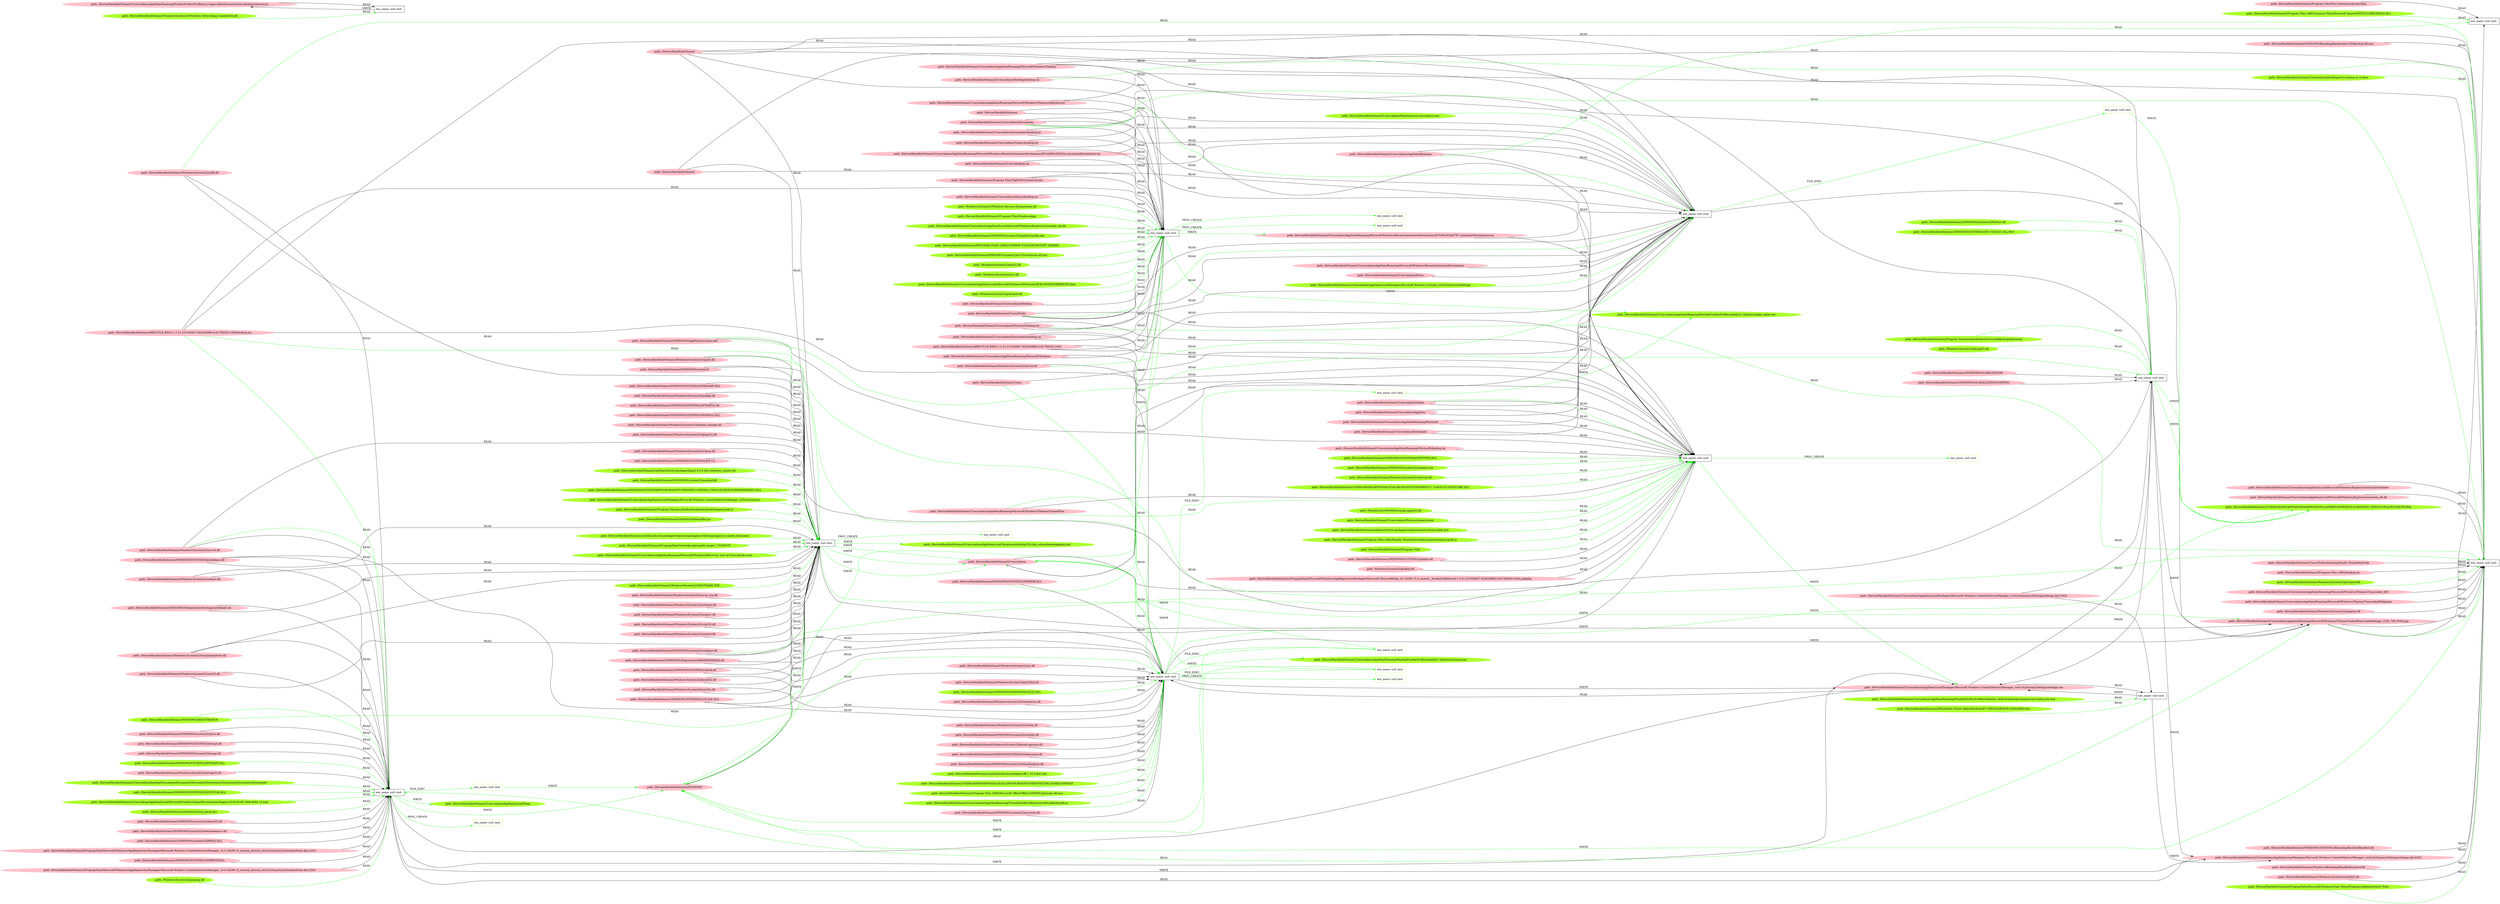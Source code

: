 digraph {
	rankdir=LR
	115 [label="exe_name: null cmd: " color=black shape=box style=solid]
	368 [label="exe_name: null cmd: " color=greenyellow shape=box style=solid]
	115 -> 368 [label=FILE_EXEC color=green]
	97 [label="exe_name: null cmd: " color=black shape=box style=solid]
	395 [label="exe_name: null cmd: " color=greenyellow shape=box style=solid]
	97 -> 395 [label=FILE_EXEC color=green]
	97 [label="exe_name: null cmd: " color=black shape=box style=solid]
	404 [label="exe_name: null cmd: " color=greenyellow shape=box style=solid]
	97 -> 404 [label=FILE_EXEC color=green]
	97 [label="exe_name: null cmd: " color=black shape=box style=solid]
	408 [label="exe_name: null cmd: " color=greenyellow shape=box style=solid]
	97 -> 408 [label=FILE_EXEC color=green]
	101 [label="exe_name: null cmd: " color=black shape=box style=solid]
	469 [label="exe_name: null cmd: " color=greenyellow shape=box style=solid]
	101 -> 469 [label=FILE_EXEC color=green]
	323 [label="path: /Device/HarddiskVolume2/Users/admin/AppData/Roaming/Mozilla/Firefox/Profiles/j1y1apqs.default/sessionstore-backups/recovery.js" color=pink shape=oval style=filled]
	128 [label="exe_name: null cmd: " color=black shape=box style=solid]
	323 -> 128 [label=READ color=black]
	128 [label="exe_name: null cmd: " color=black shape=box style=solid]
	323 [label="path: /Device/HarddiskVolume2/Users/admin/AppData/Roaming/Mozilla/Firefox/Profiles/j1y1apqs.default/sessionstore-backups/recovery.js" color=pink shape=oval style=filled]
	128 -> 323 [label=WRITE color=black]
	78 [label="path: /Device/HarddiskVolume2/Program Files/Five Directions/Acuity/data" color=pink shape=oval style=filled]
	113 [label="exe_name: null cmd: " color=black shape=box style=solid]
	78 -> 113 [label=READ color=black]
	300 [label="path: /Device/HarddiskVolume2/Users/admin/AppData/Roaming/Microsoft/Windows/Themes/CachedFiles/CachedImage_1024_768_POS4.jpg" color=pink shape=oval style=filled]
	113 [label="exe_name: null cmd: " color=black shape=box style=solid]
	300 -> 113 [label=READ color=black]
	83 [label="path: /Device/HarddiskVolume2/Users/admin/AppData/Roaming/Microsoft/Windows/Themes/Transcoded_000" color=pink shape=oval style=filled]
	0 [label="exe_name: null cmd: " color=black shape=box style=solid]
	83 -> 0 [label=READ color=black]
	34 [label="path: /Device/HarddiskVolume2/Users/admin/AppData/Roaming/Microsoft/Windows/Themes/TranscodedWallpaper" color=pink shape=oval style=filled]
	0 [label="exe_name: null cmd: " color=black shape=box style=solid]
	34 -> 0 [label=READ color=black]
	326 [label="path: /Device/HarddiskVolume2/Users/admin/AppData/Roaming/Microsoft/Windows/Themes" color=pink shape=oval style=filled]
	0 [label="exe_name: null cmd: " color=black shape=box style=solid]
	326 -> 0 [label=READ color=black]
	202 [label="path: /Device/HarddiskVolume2/Users/desktop.ini" color=pink shape=oval style=filled]
	100 [label="exe_name: null cmd: " color=black shape=box style=solid]
	202 -> 100 [label=READ color=black]
	296 [label="path: /Device/HarddiskVolume2/Users/admin" color=pink shape=oval style=filled]
	100 [label="exe_name: null cmd: " color=black shape=box style=solid]
	296 -> 100 [label=READ color=black]
	259 [label="path: /Device/HarddiskVolume2/Users/admin/AppData/Roaming/Microsoft/Windows" color=pink shape=oval style=filled]
	100 [label="exe_name: null cmd: " color=black shape=box style=solid]
	259 -> 100 [label=READ color=black]
	326 [label="path: /Device/HarddiskVolume2/Users/admin/AppData/Roaming/Microsoft/Windows/Themes" color=pink shape=oval style=filled]
	100 [label="exe_name: null cmd: " color=black shape=box style=solid]
	326 -> 100 [label=READ color=black]
	240 [label="path: /Device/HarddiskVolume2" color=pink shape=oval style=filled]
	0 [label="exe_name: null cmd: " color=black shape=box style=solid]
	240 -> 0 [label=READ color=black]
	49 [label="path: /Device/HarddiskVolume2/WINDOWS/SYSTEM32/Branding/Basebrd/Basebrd.dll" color=pink shape=oval style=filled]
	0 [label="exe_name: null cmd: " color=black shape=box style=solid]
	49 -> 0 [label=READ color=black]
	285 [label="path: /Device/HarddiskVolume2/Windows/Branding/BaseBrd/basebrd.dll" color=pink shape=oval style=filled]
	0 [label="exe_name: null cmd: " color=black shape=box style=solid]
	285 -> 0 [label=READ color=black]
	294 [label="path: /Device/HarddiskVolume2/Users/admin/AppData/Roaming/Microsoft/Windows/Themes/slideshow.ini" color=pink shape=oval style=filled]
	100 [label="exe_name: null cmd: " color=black shape=box style=solid]
	294 -> 100 [label=READ color=black]
	38 [label="path: /Device/HarddiskVolume2/WINDOWS/Branding/Basebrd/en-US/Basebrd.dll.mui" color=pink shape=oval style=filled]
	0 [label="exe_name: null cmd: " color=black shape=box style=solid]
	38 -> 0 [label=READ color=black]
	205 [label="path: /Device/HarddiskVolume2/$RECYCLE.BIN/S-1-5-21-231540947-922634896-4161786520-1004" color=pink shape=oval style=filled]
	100 [label="exe_name: null cmd: " color=black shape=box style=solid]
	205 -> 100 [label=READ color=black]
	245 [label="path: /Device/HarddiskVolume2/$RECYCLE.BIN/S-1-5-21-231540947-922634896-4161786520-1004/desktop.ini" color=pink shape=oval style=filled]
	100 [label="exe_name: null cmd: " color=black shape=box style=solid]
	245 -> 100 [label=READ color=black]
	294 [label="path: /Device/HarddiskVolume2/Users/admin/AppData/Roaming/Microsoft/Windows/Themes/slideshow.ini" color=pink shape=oval style=filled]
	0 [label="exe_name: null cmd: " color=black shape=box style=solid]
	294 -> 0 [label=READ color=black]
	197 [label="path: /Device/HarddiskVolume2/Users/admin/AppData/Roaming/Microsoft/Windows/Recent/AutomaticDestinations/f01b4d95cf55d32a.automaticDestinations-ms" color=pink shape=oval style=filled]
	100 [label="exe_name: null cmd: " color=black shape=box style=solid]
	197 -> 100 [label=READ color=black]
	336 [label="path: /Device/HarddiskVolume2/Program Files/TightVNC/tvnserver.exe" color=pink shape=oval style=filled]
	100 [label="exe_name: null cmd: " color=black shape=box style=solid]
	336 -> 100 [label=READ color=black]
	97 [label="exe_name: null cmd: " color=black shape=box style=solid]
	300 [label="path: /Device/HarddiskVolume2/Users/admin/AppData/Roaming/Microsoft/Windows/Themes/CachedFiles/CachedImage_1024_768_POS4.jpg" color=pink shape=oval style=filled]
	97 -> 300 [label=WRITE color=black]
	240 [label="path: /Device/HarddiskVolume2" color=pink shape=oval style=filled]
	101 [label="exe_name: null cmd: " color=black shape=box style=solid]
	240 -> 101 [label=READ color=black]
	202 [label="path: /Device/HarddiskVolume2/Users/desktop.ini" color=pink shape=oval style=filled]
	101 [label="exe_name: null cmd: " color=black shape=box style=solid]
	202 -> 101 [label=READ color=black]
	273 [label="path: /Device/HarddiskVolume2/Users" color=pink shape=oval style=filled]
	101 [label="exe_name: null cmd: " color=black shape=box style=solid]
	273 -> 101 [label=READ color=black]
	296 [label="path: /Device/HarddiskVolume2/Users/admin" color=pink shape=oval style=filled]
	101 [label="exe_name: null cmd: " color=black shape=box style=solid]
	296 -> 101 [label=READ color=black]
	194 [label="path: /Device/HarddiskVolume2/Users/admin/AppData" color=pink shape=oval style=filled]
	101 [label="exe_name: null cmd: " color=black shape=box style=solid]
	194 -> 101 [label=READ color=black]
	290 [label="path: /Device/HarddiskVolume2/Users/admin/AppData/Roaming" color=pink shape=oval style=filled]
	101 [label="exe_name: null cmd: " color=black shape=box style=solid]
	290 -> 101 [label=READ color=black]
	211 [label="path: /Device/HarddiskVolume2/Users/admin/AppData/Roaming/Microsoft" color=pink shape=oval style=filled]
	101 [label="exe_name: null cmd: " color=black shape=box style=solid]
	211 -> 101 [label=READ color=black]
	326 [label="path: /Device/HarddiskVolume2/Users/admin/AppData/Roaming/Microsoft/Windows/Themes" color=pink shape=oval style=filled]
	101 [label="exe_name: null cmd: " color=black shape=box style=solid]
	326 -> 101 [label=READ color=black]
	205 [label="path: /Device/HarddiskVolume2/$RECYCLE.BIN/S-1-5-21-231540947-922634896-4161786520-1004" color=pink shape=oval style=filled]
	101 [label="exe_name: null cmd: " color=black shape=box style=solid]
	205 -> 101 [label=READ color=black]
	289 [label="path: /Device/HarddiskVolume2/Users/admin/AppData/Roaming/Microsoft/Windows/Themes/CachedFiles" color=pink shape=oval style=filled]
	97 [label="exe_name: null cmd: " color=black shape=box style=solid]
	289 -> 97 [label=READ color=green]
	245 [label="path: /Device/HarddiskVolume2/$RECYCLE.BIN/S-1-5-21-231540947-922634896-4161786520-1004/desktop.ini" color=pink shape=oval style=filled]
	97 [label="exe_name: null cmd: " color=black shape=box style=solid]
	245 -> 97 [label=READ color=green]
	245 [label="path: /Device/HarddiskVolume2/$RECYCLE.BIN/S-1-5-21-231540947-922634896-4161786520-1004/desktop.ini" color=pink shape=oval style=filled]
	101 [label="exe_name: null cmd: " color=black shape=box style=solid]
	245 -> 101 [label=READ color=black]
	256 [label="path: /Device/HarddiskVolume2/Users/Public" color=pink shape=oval style=filled]
	101 [label="exe_name: null cmd: " color=black shape=box style=solid]
	256 -> 101 [label=READ color=black]
	256 [label="path: /Device/HarddiskVolume2/Users/Public" color=pink shape=oval style=filled]
	101 [label="exe_name: null cmd: " color=black shape=box style=solid]
	256 -> 101 [label=READ color=green]
	197 [label="path: /Device/HarddiskVolume2/Users/admin/AppData/Roaming/Microsoft/Windows/Recent/AutomaticDestinations/f01b4d95cf55d32a.automaticDestinations-ms" color=pink shape=oval style=filled]
	101 [label="exe_name: null cmd: " color=black shape=box style=solid]
	197 -> 101 [label=READ color=black]
	209 [label="path: /Device/HarddiskVolume2/Users/admin/AppData/Roaming/Microsoft/Windows/Recent/AutomaticDestinations" color=pink shape=oval style=filled]
	101 [label="exe_name: null cmd: " color=black shape=box style=solid]
	209 -> 101 [label=READ color=black]
	214 [label="path: /Device/HarddiskVolume2/Users/admin/Downloads" color=pink shape=oval style=filled]
	101 [label="exe_name: null cmd: " color=black shape=box style=solid]
	214 -> 101 [label=READ color=black]
	199 [label="path: /Device/HarddiskVolume2/Users/admin/Downloads/desktop.ini" color=pink shape=oval style=filled]
	101 [label="exe_name: null cmd: " color=black shape=box style=solid]
	199 -> 101 [label=READ color=black]
	159 [label="path: /Device/HarddiskVolume2/Users/admin/Videos" color=pink shape=oval style=filled]
	101 [label="exe_name: null cmd: " color=black shape=box style=solid]
	159 -> 101 [label=READ color=black]
	263 [label="path: /Device/HarddiskVolume2/Users/admin/Videos/desktop.ini" color=pink shape=oval style=filled]
	101 [label="exe_name: null cmd: " color=black shape=box style=solid]
	263 -> 101 [label=READ color=black]
	180 [label="path: /Device/HarddiskVolume2/Users/admin/Music" color=pink shape=oval style=filled]
	101 [label="exe_name: null cmd: " color=black shape=box style=solid]
	180 -> 101 [label=READ color=black]
	314 [label="path: /Device/HarddiskVolume2/Users/admin/Pictures/desktop.ini" color=pink shape=oval style=filled]
	101 [label="exe_name: null cmd: " color=black shape=box style=solid]
	314 -> 101 [label=READ color=black]
	217 [label="path: /Device/HarddiskVolume2/Users/admin/Documents" color=pink shape=oval style=filled]
	101 [label="exe_name: null cmd: " color=black shape=box style=solid]
	217 -> 101 [label=READ color=black]
	279 [label="path: /Device/HarddiskVolume2/Users/admin/Documents/desktop.ini" color=pink shape=oval style=filled]
	101 [label="exe_name: null cmd: " color=black shape=box style=solid]
	279 -> 101 [label=READ color=black]
	336 [label="path: /Device/HarddiskVolume2/Program Files/TightVNC/tvnserver.exe" color=pink shape=oval style=filled]
	101 [label="exe_name: null cmd: " color=black shape=box style=solid]
	336 -> 101 [label=READ color=black]
	350 [label="path: /Device/HarddiskVolume2/Users/admin/AppData/Roaming/Microsoft/Windows/Recent/AutomaticDestinations/5f7b5f1e01b83767.automaticDestinations-ms" color=pink shape=oval style=filled]
	101 [label="exe_name: null cmd: " color=black shape=box style=solid]
	350 -> 101 [label=READ color=black]
	101 [label="exe_name: null cmd: " color=black shape=box style=solid]
	300 [label="path: /Device/HarddiskVolume2/Users/admin/AppData/Roaming/Microsoft/Windows/Themes/CachedFiles/CachedImage_1024_768_POS4.jpg" color=pink shape=oval style=filled]
	101 -> 300 [label=WRITE color=black]
	98 [label="exe_name: null cmd: " color=black shape=box style=solid]
	300 [label="path: /Device/HarddiskVolume2/Users/admin/AppData/Roaming/Microsoft/Windows/Themes/CachedFiles/CachedImage_1024_768_POS4.jpg" color=pink shape=oval style=filled]
	98 -> 300 [label=WRITE color=black]
	114 [label="path: /Device/HarddiskVolume2/ProgramData/Microsoft/Windows/AppRepository/Packages/Microsoft.MicrosoftEdge_41.16299.15.0_neutral__8wekyb3d8bbwe/S-1-5-21-231540947-922634896-4161786520-1004.pckgdep" color=pink shape=oval style=filled]
	117 [label="exe_name: null cmd: " color=black shape=box style=solid]
	114 -> 117 [label=READ color=black]
	138 [label="path: /Device/HarddiskVolume2/WINDOWS/AppPatch/sysmain.sdb" color=pink shape=oval style=filled]
	117 [label="exe_name: null cmd: " color=black shape=box style=solid]
	138 -> 117 [label=READ color=black]
	7 [label="path: /Device/HarddiskVolume2/WINDOWS/SYSTEM32/ploptin.dll" color=pink shape=oval style=filled]
	117 [label="exe_name: null cmd: " color=black shape=box style=solid]
	7 -> 117 [label=READ color=black]
	110 [label="path: /Windows/System32/ploptin.dll" color=pink shape=oval style=filled]
	117 [label="exe_name: null cmd: " color=black shape=box style=solid]
	110 -> 117 [label=READ color=black]
	187 [label="path: /Device/HarddiskVolume2/WINDOWS/SYSTEM32/kernelbase.dll" color=pink shape=oval style=filled]
	117 [label="exe_name: null cmd: " color=black shape=box style=solid]
	187 -> 117 [label=READ color=black]
	240 [label="path: /Device/HarddiskVolume2" color=pink shape=oval style=filled]
	98 [label="exe_name: null cmd: " color=black shape=box style=solid]
	240 -> 98 [label=READ color=black]
	274 [label="path: /Device/HarddiskVolume1" color=pink shape=oval style=filled]
	98 [label="exe_name: null cmd: " color=black shape=box style=solid]
	274 -> 98 [label=READ color=black]
	353 [label="path: /Device/HarddiskVolume4" color=pink shape=oval style=filled]
	98 [label="exe_name: null cmd: " color=black shape=box style=solid]
	353 -> 98 [label=READ color=black]
	174 [label="path: /Device/HarddiskVolume2/WINDOWS/system32" color=pink shape=oval style=filled]
	98 [label="exe_name: null cmd: " color=black shape=box style=solid]
	174 -> 98 [label=READ color=black]
	144 [label="path: /Device/HarddiskVolume2/WINDOWS/SYSTEM32/PNRPNSP.DLL" color=pink shape=oval style=filled]
	115 [label="exe_name: null cmd: " color=black shape=box style=solid]
	144 -> 115 [label=READ color=black]
	75 [label="path: /Device/HarddiskVolume2/WINDOWS/system32/mswsock.dll" color=pink shape=oval style=filled]
	97 [label="exe_name: null cmd: " color=black shape=box style=solid]
	75 -> 97 [label=READ color=black]
	187 [label="path: /Device/HarddiskVolume2/WINDOWS/SYSTEM32/kernelbase.dll" color=pink shape=oval style=filled]
	115 [label="exe_name: null cmd: " color=black shape=box style=solid]
	187 -> 115 [label=READ color=black]
	231 [label="path: /Device/HarddiskVolume2/WINDOWS/SYSTEM32/LOCALE.NLS" color=pink shape=oval style=filled]
	97 [label="exe_name: null cmd: " color=black shape=box style=solid]
	231 -> 97 [label=READ color=black]
	235 [label="path: /Device/HarddiskVolume2/Windows/System32/kernel32.dll" color=pink shape=oval style=filled]
	97 [label="exe_name: null cmd: " color=black shape=box style=solid]
	235 -> 97 [label=READ color=black]
	317 [label="path: /Device/HarddiskVolume2/Windows/System32/msvcrt.dll" color=pink shape=oval style=filled]
	115 [label="exe_name: null cmd: " color=black shape=box style=solid]
	317 -> 115 [label=READ color=black]
	436 [label="path: /Device/HarddiskVolume2/Windows/System32/HOSTNAME.EXE" color=greenyellow shape=oval style=filled]
	99 [label="exe_name: null cmd: " color=black shape=box style=solid]
	436 -> 99 [label=READ color=green]
	53 [label="path: /Device/HarddiskVolume2/WINDOWS/System32/dnsapi.dll" color=pink shape=oval style=filled]
	115 [label="exe_name: null cmd: " color=black shape=box style=solid]
	53 -> 115 [label=READ color=black]
	60 [label="path: /Device/HarddiskVolume2/Windows/System32/nsi.dll" color=pink shape=oval style=filled]
	97 [label="exe_name: null cmd: " color=black shape=box style=solid]
	60 -> 97 [label=READ color=black]
	73 [label="path: /Device/HarddiskVolume2/WINDOWS/SYSTEM32/WINRNR.DLL" color=pink shape=oval style=filled]
	97 [label="exe_name: null cmd: " color=black shape=box style=solid]
	73 -> 97 [label=READ color=black]
	374 [label="path: /Device/HarddiskVolume2/WINDOWS/SYSTEM32/IPHLPAPI.DLL" color=greenyellow shape=oval style=filled]
	115 [label="exe_name: null cmd: " color=black shape=box style=solid]
	374 -> 115 [label=READ color=green]
	91 [label="path: /Device/HarddiskVolume2/WINDOWS/GLOBALIZATION" color=pink shape=oval style=filled]
	98 [label="exe_name: null cmd: " color=black shape=box style=solid]
	91 -> 98 [label=READ color=black]
	109 [label="path: /Device/HarddiskVolume2/WINDOWS/GLOBALIZATION/SORTING" color=pink shape=oval style=filled]
	98 [label="exe_name: null cmd: " color=black shape=box style=solid]
	109 -> 98 [label=READ color=black]
	373 [label="path: /Device/HarddiskVolume2/WINDOWS/REGISTRATION" color=greenyellow shape=oval style=filled]
	115 [label="exe_name: null cmd: " color=black shape=box style=solid]
	373 -> 115 [label=READ color=green]
	340 [label="path: /Device/HarddiskVolume2/Windows/System32/ntdll.dll" color=pink shape=oval style=filled]
	115 [label="exe_name: null cmd: " color=black shape=box style=solid]
	340 -> 115 [label=READ color=black]
	29 [label="path: /Device/HarddiskVolume2/Windows/System32/advapi32.dll" color=pink shape=oval style=filled]
	115 [label="exe_name: null cmd: " color=black shape=box style=solid]
	29 -> 115 [label=READ color=black]
	171 [label="path: /Device/HarddiskVolume2/Windows/System32/sechost.dll" color=pink shape=oval style=filled]
	115 [label="exe_name: null cmd: " color=black shape=box style=solid]
	171 -> 115 [label=READ color=black]
	190 [label="path: /Device/HarddiskVolume2/Windows/System32/rpcrt4.dll" color=pink shape=oval style=filled]
	97 [label="exe_name: null cmd: " color=black shape=box style=solid]
	190 -> 97 [label=READ color=black]
	265 [label="path: /Device/HarddiskVolume2/Windows/System32/user32.dll" color=pink shape=oval style=filled]
	115 [label="exe_name: null cmd: " color=black shape=box style=solid]
	265 -> 115 [label=READ color=black]
	16 [label="path: /Device/HarddiskVolume2/WINDOWS/system32/oleaut32.dll" color=pink shape=oval style=filled]
	115 [label="exe_name: null cmd: " color=black shape=box style=solid]
	16 -> 115 [label=READ color=black]
	267 [label="path: /Device/HarddiskVolume2/Windows/System32/gdi32full.dll" color=pink shape=oval style=filled]
	97 [label="exe_name: null cmd: " color=black shape=box style=solid]
	267 -> 97 [label=READ color=black]
	330 [label="path: /Device/HarddiskVolume2/Windows/System32/win32u.dll" color=pink shape=oval style=filled]
	97 [label="exe_name: null cmd: " color=black shape=box style=solid]
	330 -> 97 [label=READ color=black]
	40 [label="path: /Device/HarddiskVolume2/Windows/System32/framedynos.dll" color=pink shape=oval style=filled]
	97 [label="exe_name: null cmd: " color=black shape=box style=solid]
	40 -> 97 [label=READ color=black]
	79 [label="path: /Device/HarddiskVolume2/Windows/System32/version.dll" color=pink shape=oval style=filled]
	97 [label="exe_name: null cmd: " color=black shape=box style=solid]
	79 -> 97 [label=READ color=black]
	233 [label="path: /Device/HarddiskVolume2/WINDOWS/system32/combase.dll" color=pink shape=oval style=filled]
	97 [label="exe_name: null cmd: " color=black shape=box style=solid]
	233 -> 97 [label=READ color=black]
	334 [label="path: /Device/HarddiskVolume2/Windows/System32/bcryptprimitives.dll" color=pink shape=oval style=filled]
	115 [label="exe_name: null cmd: " color=black shape=box style=solid]
	334 -> 115 [label=READ color=black]
	89 [label="path: /Device/HarddiskVolume2/WINDOWS/system32/netutils.dll" color=pink shape=oval style=filled]
	97 [label="exe_name: null cmd: " color=black shape=box style=solid]
	89 -> 97 [label=READ color=black]
	69 [label="path: /Device/HarddiskVolume2/WINDOWS/system32/rpcss.dll" color=pink shape=oval style=filled]
	115 [label="exe_name: null cmd: " color=black shape=box style=solid]
	69 -> 115 [label=READ color=black]
	161 [label="path: /Device/HarddiskVolume2/WINDOWS/Globalization/Sorting/sortdefault.nls" color=pink shape=oval style=filled]
	115 [label="exe_name: null cmd: " color=black shape=box style=solid]
	161 -> 115 [label=READ color=black]
	356 [label="path: /Device/HarddiskVolume2/WINDOWS/SYSTEM32/ole32.dll" color=pink shape=oval style=filled]
	97 [label="exe_name: null cmd: " color=black shape=box style=solid]
	356 -> 97 [label=READ color=black]
	92 [label="path: /Device/HarddiskVolume2/Windows/System32/kernel.appcore.dll" color=pink shape=oval style=filled]
	97 [label="exe_name: null cmd: " color=black shape=box style=solid]
	92 -> 97 [label=READ color=black]
	33 [label="path: /Device/HarddiskVolume2/WINDOWS/SYSTEM32/bcrypt.dll" color=pink shape=oval style=filled]
	115 [label="exe_name: null cmd: " color=black shape=box style=solid]
	33 -> 115 [label=READ color=black]
	56 [label="path: /Device/HarddiskVolume2/WINDOWS/SYSTEM32/wbemcomn.dll" color=pink shape=oval style=filled]
	97 [label="exe_name: null cmd: " color=black shape=box style=solid]
	56 -> 97 [label=READ color=black]
	269 [label="path: /Device/HarddiskVolume2/WINDOWS/Registration/R00000000000d.clb" color=pink shape=oval style=filled]
	97 [label="exe_name: null cmd: " color=black shape=box style=solid]
	269 -> 97 [label=READ color=black]
	12 [label="path: /Device/HarddiskVolume2/WINDOWS/system32/wbem/wbemsvc.dll" color=pink shape=oval style=filled]
	115 [label="exe_name: null cmd: " color=black shape=box style=solid]
	12 -> 115 [label=READ color=black]
	77 [label="path: /Device/HarddiskVolume2/WINDOWS/system32/wbem/fastprox.dll" color=pink shape=oval style=filled]
	97 [label="exe_name: null cmd: " color=black shape=box style=solid]
	77 -> 97 [label=READ color=black]
	156 [label="path: /Device/HarddiskVolume2/WINDOWS/system32/IMM32.DLL" color=pink shape=oval style=filled]
	115 [label="exe_name: null cmd: " color=black shape=box style=solid]
	156 -> 115 [label=READ color=black]
	97 [label="exe_name: null cmd: " color=black shape=box style=solid]
	163 [label="path: /Device/HarddiskVolume2/Users/admin/AppData/Local/Packages/Microsoft.Windows.ContentDeliveryManager_cw5n1h2txyewy/Settings/settings.dat" color=pink shape=oval style=filled]
	97 -> 163 [label=WRITE color=black]
	117 [label="exe_name: null cmd: " color=black shape=box style=solid]
	163 [label="path: /Device/HarddiskVolume2/Users/admin/AppData/Local/Packages/Microsoft.Windows.ContentDeliveryManager_cw5n1h2txyewy/Settings/settings.dat" color=pink shape=oval style=filled]
	117 -> 163 [label=WRITE color=green]
	163 [label="path: /Device/HarddiskVolume2/Users/admin/AppData/Local/Packages/Microsoft.Windows.ContentDeliveryManager_cw5n1h2txyewy/Settings/settings.dat" color=pink shape=oval style=filled]
	97 [label="exe_name: null cmd: " color=black shape=box style=solid]
	163 -> 97 [label=READ color=black]
	178 [label="path: /Device/HarddiskVolume2/ProgramData/Microsoft/Windows/AppRepository/Packages/Microsoft.Windows.ContentDeliveryManager_10.0.16299.15_neutral_neutral_cw5n1h2txyewy/ActivationStore.dat.LOG2" color=pink shape=oval style=filled]
	115 [label="exe_name: null cmd: " color=black shape=box style=solid]
	178 -> 115 [label=READ color=black]
	348 [label="path: /Device/HarddiskVolume2/ProgramData/Microsoft/Windows/AppRepository/Packages/Microsoft.Windows.ContentDeliveryManager_10.0.16299.15_neutral_neutral_cw5n1h2txyewy/ActivationStore.dat.LOG1" color=pink shape=oval style=filled]
	115 [label="exe_name: null cmd: " color=black shape=box style=solid]
	348 -> 115 [label=READ color=black]
	115 [label="exe_name: null cmd: " color=black shape=box style=solid]
	224 [label="path: /Device/HarddiskVolume2/Users/admin/AppData/Local/Packages/Microsoft.Windows.ContentDeliveryManager_cw5n1h2txyewy/Settings/settings.dat.LOG1" color=pink shape=oval style=filled]
	115 -> 224 [label=WRITE color=black]
	224 [label="path: /Device/HarddiskVolume2/Users/admin/AppData/Local/Packages/Microsoft.Windows.ContentDeliveryManager_cw5n1h2txyewy/Settings/settings.dat.LOG1" color=pink shape=oval style=filled]
	115 [label="exe_name: null cmd: " color=black shape=box style=solid]
	224 -> 115 [label=READ color=black]
	115 [label="exe_name: null cmd: " color=black shape=box style=solid]
	163 [label="path: /Device/HarddiskVolume2/Users/admin/AppData/Local/Packages/Microsoft.Windows.ContentDeliveryManager_cw5n1h2txyewy/Settings/settings.dat" color=pink shape=oval style=filled]
	115 -> 163 [label=WRITE color=black]
	163 [label="path: /Device/HarddiskVolume2/Users/admin/AppData/Local/Packages/Microsoft.Windows.ContentDeliveryManager_cw5n1h2txyewy/Settings/settings.dat" color=pink shape=oval style=filled]
	115 [label="exe_name: null cmd: " color=black shape=box style=solid]
	163 -> 115 [label=READ color=black]
	98 [label="exe_name: null cmd: " color=black shape=box style=solid]
	224 [label="path: /Device/HarddiskVolume2/Users/admin/AppData/Local/Packages/Microsoft.Windows.ContentDeliveryManager_cw5n1h2txyewy/Settings/settings.dat.LOG1" color=pink shape=oval style=filled]
	98 -> 224 [label=WRITE color=black]
	98 [label="exe_name: null cmd: " color=black shape=box style=solid]
	163 [label="path: /Device/HarddiskVolume2/Users/admin/AppData/Local/Packages/Microsoft.Windows.ContentDeliveryManager_cw5n1h2txyewy/Settings/settings.dat" color=pink shape=oval style=filled]
	98 -> 163 [label=WRITE color=black]
	163 [label="path: /Device/HarddiskVolume2/Users/admin/AppData/Local/Packages/Microsoft.Windows.ContentDeliveryManager_cw5n1h2txyewy/Settings/settings.dat" color=pink shape=oval style=filled]
	98 [label="exe_name: null cmd: " color=black shape=box style=solid]
	163 -> 98 [label=READ color=black]
	248 [label="path: /Device/HarddiskVolume2/Users/admin/AppData/Local/Packages/Microsoft.Windows.ContentDeliveryManager_cw5n1h2txyewy/Settings/settings.dat.LOG2" color=pink shape=oval style=filled]
	98 [label="exe_name: null cmd: " color=black shape=box style=solid]
	248 -> 98 [label=READ color=black]
	453 [label="path: /Windows/System32/powrprof.dll" color=greenyellow shape=oval style=filled]
	100 [label="exe_name: null cmd: " color=black shape=box style=solid]
	453 -> 100 [label=READ color=green]
	417 [label="path: /Device/HarddiskVolume2/WINDOWS/System32/Perfctrs.dll" color=greenyellow shape=oval style=filled]
	98 [label="exe_name: null cmd: " color=black shape=box style=solid]
	417 -> 98 [label=READ color=green]
	353 [label="path: /Device/HarddiskVolume4" color=pink shape=oval style=filled]
	100 [label="exe_name: null cmd: " color=black shape=box style=solid]
	353 -> 100 [label=READ color=black]
	274 [label="path: /Device/HarddiskVolume1" color=pink shape=oval style=filled]
	100 [label="exe_name: null cmd: " color=black shape=box style=solid]
	274 -> 100 [label=READ color=black]
	116 [label="exe_name: null cmd: " color=black shape=box style=solid]
	224 [label="path: /Device/HarddiskVolume2/Users/admin/AppData/Local/Packages/Microsoft.Windows.ContentDeliveryManager_cw5n1h2txyewy/Settings/settings.dat.LOG1" color=pink shape=oval style=filled]
	116 -> 224 [label=WRITE color=black]
	116 [label="exe_name: null cmd: " color=black shape=box style=solid]
	163 [label="path: /Device/HarddiskVolume2/Users/admin/AppData/Local/Packages/Microsoft.Windows.ContentDeliveryManager_cw5n1h2txyewy/Settings/settings.dat" color=pink shape=oval style=filled]
	116 -> 163 [label=WRITE color=black]
	163 [label="path: /Device/HarddiskVolume2/Users/admin/AppData/Local/Packages/Microsoft.Windows.ContentDeliveryManager_cw5n1h2txyewy/Settings/settings.dat" color=pink shape=oval style=filled]
	116 [label="exe_name: null cmd: " color=black shape=box style=solid]
	163 -> 116 [label=READ color=black]
	248 [label="path: /Device/HarddiskVolume2/Users/admin/AppData/Local/Packages/Microsoft.Windows.ContentDeliveryManager_cw5n1h2txyewy/Settings/settings.dat.LOG2" color=pink shape=oval style=filled]
	116 [label="exe_name: null cmd: " color=black shape=box style=solid]
	248 -> 116 [label=READ color=black]
	256 [label="path: /Device/HarddiskVolume2/Users/Public" color=pink shape=oval style=filled]
	100 [label="exe_name: null cmd: " color=black shape=box style=solid]
	256 -> 100 [label=READ color=black]
	277 [label="path: /Device/HarddiskVolume2/Users/admin/Desktop" color=pink shape=oval style=filled]
	100 [label="exe_name: null cmd: " color=black shape=box style=solid]
	277 -> 100 [label=READ color=black]
	186 [label="path: /Device/HarddiskVolume2/Users/admin/Desktop/desktop.ini" color=pink shape=oval style=filled]
	100 [label="exe_name: null cmd: " color=black shape=box style=solid]
	186 -> 100 [label=READ color=black]
	199 [label="path: /Device/HarddiskVolume2/Users/admin/Downloads/desktop.ini" color=pink shape=oval style=filled]
	100 [label="exe_name: null cmd: " color=black shape=box style=solid]
	199 -> 100 [label=READ color=black]
	263 [label="path: /Device/HarddiskVolume2/Users/admin/Videos/desktop.ini" color=pink shape=oval style=filled]
	100 [label="exe_name: null cmd: " color=black shape=box style=solid]
	263 -> 100 [label=READ color=black]
	221 [label="path: /Device/HarddiskVolume2/Users/admin/Music/desktop.ini" color=pink shape=oval style=filled]
	100 [label="exe_name: null cmd: " color=black shape=box style=solid]
	221 -> 100 [label=READ color=black]
	314 [label="path: /Device/HarddiskVolume2/Users/admin/Pictures/desktop.ini" color=pink shape=oval style=filled]
	0 [label="exe_name: null cmd: " color=black shape=box style=solid]
	314 -> 0 [label=READ color=green]
	314 [label="path: /Device/HarddiskVolume2/Users/admin/Pictures/desktop.ini" color=pink shape=oval style=filled]
	100 [label="exe_name: null cmd: " color=black shape=box style=solid]
	314 -> 100 [label=READ color=black]
	217 [label="path: /Device/HarddiskVolume2/Users/admin/Documents" color=pink shape=oval style=filled]
	100 [label="exe_name: null cmd: " color=black shape=box style=solid]
	217 -> 100 [label=READ color=black]
	279 [label="path: /Device/HarddiskVolume2/Users/admin/Documents/desktop.ini" color=pink shape=oval style=filled]
	100 [label="exe_name: null cmd: " color=black shape=box style=solid]
	279 -> 100 [label=READ color=black]
	363 [label="path: /Device/HarddiskVolume2/Users/admin/backup/Documents/Documents/Documents/Documents/Documents/Documents/Documents" color=greenyellow shape=oval style=filled]
	115 [label="exe_name: null cmd: " color=black shape=box style=solid]
	363 -> 115 [label=READ color=green]
	187 [label="path: /Device/HarddiskVolume2/WINDOWS/SYSTEM32/kernelbase.dll" color=pink shape=oval style=filled]
	99 [label="exe_name: null cmd: " color=black shape=box style=solid]
	187 -> 99 [label=READ color=black]
	235 [label="path: /Device/HarddiskVolume2/Windows/System32/kernel32.dll" color=pink shape=oval style=filled]
	99 [label="exe_name: null cmd: " color=black shape=box style=solid]
	235 -> 99 [label=READ color=black]
	340 [label="path: /Device/HarddiskVolume2/Windows/System32/ntdll.dll" color=pink shape=oval style=filled]
	99 [label="exe_name: null cmd: " color=black shape=box style=solid]
	340 -> 99 [label=READ color=black]
	231 [label="path: /Device/HarddiskVolume2/WINDOWS/SYSTEM32/LOCALE.NLS" color=pink shape=oval style=filled]
	99 [label="exe_name: null cmd: " color=black shape=box style=solid]
	231 -> 99 [label=READ color=black]
	238 [label="path: /Device/HarddiskVolume2/Windows/System32/msvcp_win.dll" color=pink shape=oval style=filled]
	99 [label="exe_name: null cmd: " color=black shape=box style=solid]
	238 -> 99 [label=READ color=black]
	265 [label="path: /Device/HarddiskVolume2/Windows/System32/user32.dll" color=pink shape=oval style=filled]
	99 [label="exe_name: null cmd: " color=black shape=box style=solid]
	265 -> 99 [label=READ color=black]
	320 [label="path: /Device/HarddiskVolume2/Windows/System32/ucrtbase.dll" color=pink shape=oval style=filled]
	99 [label="exe_name: null cmd: " color=black shape=box style=solid]
	320 -> 99 [label=READ color=black]
	330 [label="path: /Device/HarddiskVolume2/Windows/System32/win32u.dll" color=pink shape=oval style=filled]
	99 [label="exe_name: null cmd: " color=black shape=box style=solid]
	330 -> 99 [label=READ color=black]
	146 [label="path: /Device/HarddiskVolume2/Windows/System32/msasn1.dll" color=pink shape=oval style=filled]
	99 [label="exe_name: null cmd: " color=black shape=box style=solid]
	146 -> 99 [label=READ color=black]
	52 [label="path: /Device/HarddiskVolume2/Windows/System32/crypt32.dll" color=pink shape=oval style=filled]
	99 [label="exe_name: null cmd: " color=black shape=box style=solid]
	52 -> 99 [label=READ color=black]
	233 [label="path: /Device/HarddiskVolume2/WINDOWS/system32/combase.dll" color=pink shape=oval style=filled]
	117 [label="exe_name: null cmd: " color=black shape=box style=solid]
	233 -> 117 [label=READ color=green]
	233 [label="path: /Device/HarddiskVolume2/WINDOWS/system32/combase.dll" color=pink shape=oval style=filled]
	99 [label="exe_name: null cmd: " color=black shape=box style=solid]
	233 -> 99 [label=READ color=black]
	317 [label="path: /Device/HarddiskVolume2/Windows/System32/msvcrt.dll" color=pink shape=oval style=filled]
	99 [label="exe_name: null cmd: " color=black shape=box style=solid]
	317 -> 99 [label=READ color=black]
	334 [label="path: /Device/HarddiskVolume2/Windows/System32/bcryptprimitives.dll" color=pink shape=oval style=filled]
	99 [label="exe_name: null cmd: " color=black shape=box style=solid]
	334 -> 99 [label=READ color=black]
	18 [label="path: /Device/HarddiskVolume2/Windows/System32/userenv.dll" color=pink shape=oval style=filled]
	99 [label="exe_name: null cmd: " color=black shape=box style=solid]
	18 -> 99 [label=READ color=black]
	2 [label="path: /Device/HarddiskVolume2/WINDOWS/SYSTEM32/WMSGAPI.DLL" color=pink shape=oval style=filled]
	99 [label="exe_name: null cmd: " color=black shape=box style=solid]
	2 -> 99 [label=READ color=black]
	107 [label="path: /Device/HarddiskVolume2/Windows/System32/profapi.dll" color=pink shape=oval style=filled]
	99 [label="exe_name: null cmd: " color=black shape=box style=solid]
	107 -> 99 [label=READ color=black]
	171 [label="path: /Device/HarddiskVolume2/Windows/System32/sechost.dll" color=pink shape=oval style=filled]
	99 [label="exe_name: null cmd: " color=black shape=box style=solid]
	171 -> 99 [label=READ color=black]
	283 [label="path: /Device/HarddiskVolume2/Windows/System32/sspicli.dll" color=pink shape=oval style=filled]
	99 [label="exe_name: null cmd: " color=black shape=box style=solid]
	283 -> 99 [label=READ color=black]
	283 [label="path: /Device/HarddiskVolume2/Windows/System32/sspicli.dll" color=pink shape=oval style=filled]
	0 [label="exe_name: null cmd: " color=black shape=box style=solid]
	283 -> 0 [label=READ color=green]
	30 [label="path: /Device/HarddiskVolume2/WINDOWS/SYSTEM32/WTSAPI32.dll" color=pink shape=oval style=filled]
	99 [label="exe_name: null cmd: " color=black shape=box style=solid]
	30 -> 99 [label=READ color=black]
	39 [label="path: /Device/HarddiskVolume2/WINDOWS/SYSTEM32/MSIMG32.DLL" color=pink shape=oval style=filled]
	99 [label="exe_name: null cmd: " color=black shape=box style=solid]
	39 -> 99 [label=READ color=black]
	154 [label="path: /Device/HarddiskVolume2/Windows/System32/windows.storage.dll" color=pink shape=oval style=filled]
	99 [label="exe_name: null cmd: " color=black shape=box style=solid]
	154 -> 99 [label=READ color=black]
	54 [label="path: /Device/HarddiskVolume2/Windows/System32/cfgmgr32.dll" color=pink shape=oval style=filled]
	99 [label="exe_name: null cmd: " color=black shape=box style=solid]
	54 -> 99 [label=READ color=black]
	356 [label="path: /Device/HarddiskVolume2/WINDOWS/SYSTEM32/ole32.dll" color=pink shape=oval style=filled]
	99 [label="exe_name: null cmd: " color=black shape=box style=solid]
	356 -> 99 [label=READ color=black]
	161 [label="path: /Device/HarddiskVolume2/WINDOWS/Globalization/Sorting/sortdefault.nls" color=pink shape=oval style=filled]
	99 [label="exe_name: null cmd: " color=black shape=box style=solid]
	161 -> 99 [label=READ color=black]
	269 [label="path: /Device/HarddiskVolume2/WINDOWS/Registration/R00000000000d.clb" color=pink shape=oval style=filled]
	99 [label="exe_name: null cmd: " color=black shape=box style=solid]
	269 -> 99 [label=READ color=black]
	152 [label="path: /Device/HarddiskVolume2/Windows/System32/urlmon.dll" color=pink shape=oval style=filled]
	99 [label="exe_name: null cmd: " color=black shape=box style=solid]
	152 -> 99 [label=READ color=black]
	458 [label="path: /Windows/System32/Windows.Devices.Enumeration.dll" color=greenyellow shape=oval style=filled]
	100 [label="exe_name: null cmd: " color=black shape=box style=solid]
	458 -> 100 [label=READ color=green]
	442 [label="path: /Device/HarddiskVolume2/ProgramData/Microsoft/Windows/Start Menu/Programs/Administrative Tools" color=greenyellow shape=oval style=filled]
	0 [label="exe_name: null cmd: " color=black shape=box style=solid]
	442 -> 0 [label=READ color=green]
	240 [label="path: /Device/HarddiskVolume2" color=pink shape=oval style=filled]
	99 [label="exe_name: null cmd: " color=black shape=box style=solid]
	240 -> 99 [label=READ color=black]
	174 [label="path: /Device/HarddiskVolume2/WINDOWS/system32" color=pink shape=oval style=filled]
	99 [label="exe_name: null cmd: " color=black shape=box style=solid]
	174 -> 99 [label=READ color=black]
	274 [label="path: /Device/HarddiskVolume1" color=pink shape=oval style=filled]
	99 [label="exe_name: null cmd: " color=black shape=box style=solid]
	274 -> 99 [label=READ color=black]
	345 [label="path: /Device/HarddiskVolume2/WINDOWS" color=pink shape=oval style=filled]
	99 [label="exe_name: null cmd: " color=black shape=box style=solid]
	345 -> 99 [label=READ color=black]
	57 [label="path: /Device/HarddiskVolume2/WINDOWS/SYSTEM32/EN-US" color=pink shape=oval style=filled]
	99 [label="exe_name: null cmd: " color=black shape=box style=solid]
	57 -> 99 [label=READ color=black]
	99 [label="exe_name: null cmd: " color=black shape=box style=solid]
	300 [label="path: /Device/HarddiskVolume2/Users/admin/AppData/Roaming/Microsoft/Windows/Themes/CachedFiles/CachedImage_1024_768_POS4.jpg" color=pink shape=oval style=filled]
	99 -> 300 [label=WRITE color=black]
	190 [label="path: /Device/HarddiskVolume2/Windows/System32/rpcrt4.dll" color=pink shape=oval style=filled]
	101 [label="exe_name: null cmd: " color=black shape=box style=solid]
	190 -> 101 [label=READ color=green]
	240 [label="path: /Device/HarddiskVolume2" color=pink shape=oval style=filled]
	117 [label="exe_name: null cmd: " color=black shape=box style=solid]
	240 -> 117 [label=READ color=black]
	194 [label="path: /Device/HarddiskVolume2/Users/admin/AppData" color=pink shape=oval style=filled]
	117 [label="exe_name: null cmd: " color=black shape=box style=solid]
	194 -> 117 [label=READ color=black]
	296 [label="path: /Device/HarddiskVolume2/Users/admin" color=pink shape=oval style=filled]
	97 [label="exe_name: null cmd: " color=black shape=box style=solid]
	296 -> 97 [label=READ color=green]
	296 [label="path: /Device/HarddiskVolume2/Users/admin" color=pink shape=oval style=filled]
	117 [label="exe_name: null cmd: " color=black shape=box style=solid]
	296 -> 117 [label=READ color=black]
	253 [label="path: /Device/HarddiskVolume2/Users/admin/AppData/Roaming/Microsoft/desktop.ini" color=pink shape=oval style=filled]
	117 [label="exe_name: null cmd: " color=black shape=box style=solid]
	253 -> 117 [label=READ color=black]
	290 [label="path: /Device/HarddiskVolume2/Users/admin/AppData/Roaming" color=pink shape=oval style=filled]
	117 [label="exe_name: null cmd: " color=black shape=box style=solid]
	290 -> 117 [label=READ color=black]
	211 [label="path: /Device/HarddiskVolume2/Users/admin/AppData/Roaming/Microsoft" color=pink shape=oval style=filled]
	117 [label="exe_name: null cmd: " color=black shape=box style=solid]
	211 -> 117 [label=READ color=black]
	259 [label="path: /Device/HarddiskVolume2/Users/admin/AppData/Roaming/Microsoft/Windows" color=pink shape=oval style=filled]
	117 [label="exe_name: null cmd: " color=black shape=box style=solid]
	259 -> 117 [label=READ color=black]
	205 [label="path: /Device/HarddiskVolume2/$RECYCLE.BIN/S-1-5-21-231540947-922634896-4161786520-1004" color=pink shape=oval style=filled]
	117 [label="exe_name: null cmd: " color=black shape=box style=solid]
	205 -> 117 [label=READ color=black]
	289 [label="path: /Device/HarddiskVolume2/Users/admin/AppData/Roaming/Microsoft/Windows/Themes/CachedFiles" color=pink shape=oval style=filled]
	117 [label="exe_name: null cmd: " color=black shape=box style=solid]
	289 -> 117 [label=READ color=black]
	245 [label="path: /Device/HarddiskVolume2/$RECYCLE.BIN/S-1-5-21-231540947-922634896-4161786520-1004/desktop.ini" color=pink shape=oval style=filled]
	115 [label="exe_name: null cmd: " color=black shape=box style=solid]
	245 -> 115 [label=READ color=green]
	245 [label="path: /Device/HarddiskVolume2/$RECYCLE.BIN/S-1-5-21-231540947-922634896-4161786520-1004/desktop.ini" color=pink shape=oval style=filled]
	117 [label="exe_name: null cmd: " color=black shape=box style=solid]
	245 -> 117 [label=READ color=black]
	256 [label="path: /Device/HarddiskVolume2/Users/Public" color=pink shape=oval style=filled]
	117 [label="exe_name: null cmd: " color=black shape=box style=solid]
	256 -> 117 [label=READ color=black]
	214 [label="path: /Device/HarddiskVolume2/Users/admin/Downloads" color=pink shape=oval style=filled]
	117 [label="exe_name: null cmd: " color=black shape=box style=solid]
	214 -> 117 [label=READ color=black]
	159 [label="path: /Device/HarddiskVolume2/Users/admin/Videos" color=pink shape=oval style=filled]
	117 [label="exe_name: null cmd: " color=black shape=box style=solid]
	159 -> 117 [label=READ color=black]
	159 [label="path: /Device/HarddiskVolume2/Users/admin/Videos" color=pink shape=oval style=filled]
	117 [label="exe_name: null cmd: " color=black shape=box style=solid]
	159 -> 117 [label=READ color=green]
	314 [label="path: /Device/HarddiskVolume2/Users/admin/Pictures/desktop.ini" color=pink shape=oval style=filled]
	117 [label="exe_name: null cmd: " color=black shape=box style=solid]
	314 -> 117 [label=READ color=black]
	217 [label="path: /Device/HarddiskVolume2/Users/admin/Documents" color=pink shape=oval style=filled]
	101 [label="exe_name: null cmd: " color=black shape=box style=solid]
	217 -> 101 [label=READ color=green]
	217 [label="path: /Device/HarddiskVolume2/Users/admin/Documents" color=pink shape=oval style=filled]
	117 [label="exe_name: null cmd: " color=black shape=box style=solid]
	217 -> 117 [label=READ color=black]
	279 [label="path: /Device/HarddiskVolume2/Users/admin/Documents/desktop.ini" color=pink shape=oval style=filled]
	117 [label="exe_name: null cmd: " color=black shape=box style=solid]
	279 -> 117 [label=READ color=black]
	350 [label="path: /Device/HarddiskVolume2/Users/admin/AppData/Roaming/Microsoft/Windows/Recent/AutomaticDestinations/5f7b5f1e01b83767.automaticDestinations-ms" color=pink shape=oval style=filled]
	117 [label="exe_name: null cmd: " color=black shape=box style=solid]
	350 -> 117 [label=READ color=black]
	138 [label="path: /Device/HarddiskVolume2/WINDOWS/AppPatch/sysmain.sdb" color=pink shape=oval style=filled]
	98 [label="exe_name: null cmd: " color=black shape=box style=solid]
	138 -> 98 [label=READ color=green]
	23 [label="path: /Device/HarddiskVolume2/Users/admin/AppData/Local/Microsoft/Windows/Explorer/IconCacheToDelete" color=pink shape=oval style=filled]
	0 [label="exe_name: null cmd: " color=black shape=box style=solid]
	23 -> 0 [label=READ color=black]
	63 [label="path: /Device/HarddiskVolume2/Users/admin/AppData/Local/Microsoft/Windows/Explorer/iconcache_48.db" color=pink shape=oval style=filled]
	0 [label="exe_name: null cmd: " color=black shape=box style=solid]
	63 -> 0 [label=READ color=black]
	84 [label="path: /Device/HarddiskVolume2/Windows/System32/imageres.dll" color=pink shape=oval style=filled]
	0 [label="exe_name: null cmd: " color=black shape=box style=solid]
	84 -> 0 [label=READ color=black]
	300 [label="path: /Device/HarddiskVolume2/Users/admin/AppData/Roaming/Microsoft/Windows/Themes/CachedFiles/CachedImage_1024_768_POS4.jpg" color=pink shape=oval style=filled]
	0 [label="exe_name: null cmd: " color=black shape=box style=solid]
	300 -> 0 [label=READ color=black]
	25 [label="path: /Device/HarddiskVolume2/Windows/System32/shell32.dll" color=pink shape=oval style=filled]
	0 [label="exe_name: null cmd: " color=black shape=box style=solid]
	25 -> 0 [label=READ color=black]
	273 [label="path: /Device/HarddiskVolume2/Users" color=pink shape=oval style=filled]
	97 [label="exe_name: null cmd: " color=black shape=box style=solid]
	273 -> 97 [label=READ color=green]
	62 [label="path: /Device/HarddiskVolume2/Users/Public/Desktop/Mozilla Thunderbird.lnk" color=pink shape=oval style=filled]
	0 [label="exe_name: null cmd: " color=black shape=box style=solid]
	62 -> 0 [label=READ color=black]
	64 [label="path: /Device/HarddiskVolume2/Program Files (x86)/desktop.ini" color=pink shape=oval style=filled]
	0 [label="exe_name: null cmd: " color=black shape=box style=solid]
	64 -> 0 [label=READ color=black]
	138 [label="path: /Device/HarddiskVolume2/WINDOWS/AppPatch/sysmain.sdb" color=pink shape=oval style=filled]
	99 [label="exe_name: null cmd: " color=black shape=box style=solid]
	138 -> 99 [label=READ color=green]
	450 [label="path: /Device/HarddiskVolume2/Program Files/WindowsApps" color=greenyellow shape=oval style=filled]
	100 [label="exe_name: null cmd: " color=black shape=box style=solid]
	450 -> 100 [label=READ color=green]
	300 [label="path: /Device/HarddiskVolume2/Users/admin/AppData/Roaming/Microsoft/Windows/Themes/CachedFiles/CachedImage_1024_768_POS4.jpg" color=pink shape=oval style=filled]
	115 [label="exe_name: null cmd: " color=black shape=box style=solid]
	300 -> 115 [label=READ color=green]
	361 [label="path: /Device/HarddiskVolume2/WINDOWS/SYSTEM32/MSVCP140.DLL" color=greenyellow shape=oval style=filled]
	115 [label="exe_name: null cmd: " color=black shape=box style=solid]
	361 -> 115 [label=READ color=green]
	439 [label="path: /Device/HarddiskVolume2/Windows/System32/powrprof.dll" color=greenyellow shape=oval style=filled]
	0 [label="exe_name: null cmd: " color=black shape=box style=solid]
	439 -> 0 [label=READ color=green]
	289 [label="path: /Device/HarddiskVolume2/Users/admin/AppData/Roaming/Microsoft/Windows/Themes/CachedFiles" color=pink shape=oval style=filled]
	117 [label="exe_name: null cmd: " color=black shape=box style=solid]
	289 -> 117 [label=READ color=green]
	99 [label="exe_name: null cmd: " color=black shape=box style=solid]
	300 [label="path: /Device/HarddiskVolume2/Users/admin/AppData/Roaming/Microsoft/Windows/Themes/CachedFiles/CachedImage_1024_768_POS4.jpg" color=pink shape=oval style=filled]
	99 -> 300 [label=WRITE color=green]
	452 [label="path: /Device/HarddiskVolume2/Users/admin/AppData/Local/Microsoft/Windows/Explorer/iconcache_idx.db" color=greenyellow shape=oval style=filled]
	100 [label="exe_name: null cmd: " color=black shape=box style=solid]
	452 -> 100 [label=READ color=green]
	393 [label="path: /Device/HarddiskVolume2/USERS/ADMIN/APPDATA/LOCALLOW/MICROSOFT/CRYPTNETURLCACHE/CONTENT" color=greenyellow shape=oval style=filled]
	97 [label="exe_name: null cmd: " color=black shape=box style=solid]
	393 -> 97 [label=READ color=green]
	290 [label="path: /Device/HarddiskVolume2/Users/admin/AppData/Roaming" color=pink shape=oval style=filled]
	113 [label="exe_name: null cmd: " color=black shape=box style=solid]
	290 -> 113 [label=READ color=green]
	394 [label="path: /Device/HarddiskVolume2/WINDOWS/SYSWOW64/OLE32.DLL" color=greenyellow shape=oval style=filled]
	97 [label="exe_name: null cmd: " color=black shape=box style=solid]
	394 -> 97 [label=READ color=green]
	360 [label="path: /Device/HarddiskVolume2/Program Files (x86)/Common Files/Microsoft Shared/OFFICE15/RICHED20.DLL" color=greenyellow shape=oval style=filled]
	113 [label="exe_name: null cmd: " color=black shape=box style=solid]
	360 -> 113 [label=READ color=green]
	386 [label="path: /Device/HarddiskVolume2/WINDOWS/SYSWOW64/WINTYPES.DLL" color=greenyellow shape=oval style=filled]
	117 [label="exe_name: null cmd: " color=black shape=box style=solid]
	386 -> 117 [label=READ color=green]
	377 [label="path: /Device/HarddiskVolume2/PROGRAM FILES (X86)/MICROSOFT OFFICE/OFFICE15/MSOHEV.DLL" color=greenyellow shape=oval style=filled]
	116 [label="exe_name: null cmd: " color=black shape=box style=solid]
	377 -> 116 [label=READ color=green]
	186 [label="path: /Device/HarddiskVolume2/Users/admin/Desktop/desktop.ini" color=pink shape=oval style=filled]
	0 [label="exe_name: null cmd: " color=black shape=box style=solid]
	186 -> 0 [label=READ color=green]
	300 [label="path: /Device/HarddiskVolume2/Users/admin/AppData/Roaming/Microsoft/Windows/Themes/CachedFiles/CachedImage_1024_768_POS4.jpg" color=pink shape=oval style=filled]
	0 [label="exe_name: null cmd: " color=black shape=box style=solid]
	300 -> 0 [label=READ color=green]
	400 [label="path: /Device/HarddiskVolume2/salt/bin/Lib/site-packages/cffi-1.10.0.dist-info" color=greenyellow shape=oval style=filled]
	97 [label="exe_name: null cmd: " color=black shape=box style=solid]
	400 -> 97 [label=READ color=green]
	421 [label="path: /Device/HarddiskVolume2/salt/bin/Lib/site-packages/Jinja2-2.9.6.dist-info/entry_points.txt" color=greenyellow shape=oval style=filled]
	99 [label="exe_name: null cmd: " color=black shape=box style=solid]
	421 -> 99 [label=READ color=green]
	217 [label="path: /Device/HarddiskVolume2/Users/admin/Documents" color=pink shape=oval style=filled]
	0 [label="exe_name: null cmd: " color=black shape=box style=solid]
	217 -> 0 [label=READ color=green]
	402 [label="path: /Device/HarddiskVolume2/Program Files (x86)/Microsoft Office/Office15/MSIPC/pt/msipc.dll.mui" color=greenyellow shape=oval style=filled]
	97 [label="exe_name: null cmd: " color=black shape=box style=solid]
	402 -> 97 [label=READ color=green]
	378 [label="path: /Device/HarddiskVolume2/WINDOWS/system32/mspaint.exe" color=greenyellow shape=oval style=filled]
	117 [label="exe_name: null cmd: " color=black shape=box style=solid]
	378 -> 117 [label=READ color=green]
	317 [label="path: /Device/HarddiskVolume2/Windows/System32/msvcrt.dll" color=pink shape=oval style=filled]
	115 [label="exe_name: null cmd: " color=black shape=box style=solid]
	317 -> 115 [label=READ color=green]
	385 [label="path: /Device/HarddiskVolume2/Windows/System32/wintrust.dll" color=greenyellow shape=oval style=filled]
	117 [label="exe_name: null cmd: " color=black shape=box style=solid]
	385 -> 117 [label=READ color=green]
	449 [label="path: /Device/HarddiskVolume2/Windows/System32/Windows.Networking.Connectivity.dll" color=greenyellow shape=oval style=filled]
	128 [label="exe_name: null cmd: " color=black shape=box style=solid]
	449 -> 128 [label=READ color=green]
	420 [label="path: /Device/HarddiskVolume2/WINDOWS/system32/esentprf.dll" color=greenyellow shape=oval style=filled]
	99 [label="exe_name: null cmd: " color=black shape=box style=solid]
	420 -> 99 [label=READ color=green]
	463 [label="path: /Device/HarddiskVolume2/WINDOWS/system32/SppExtComObj.exe" color=greenyellow shape=oval style=filled]
	100 [label="exe_name: null cmd: " color=black shape=box style=solid]
	463 -> 100 [label=READ color=green]
	373 [label="path: /Device/HarddiskVolume2/WINDOWS/REGISTRATION" color=greenyellow shape=oval style=filled]
	97 [label="exe_name: null cmd: " color=black shape=box style=solid]
	373 -> 97 [label=READ color=green]
	437 [label="path: /Device/HarddiskVolume2/WINDOWS/SYSTEMAPPS/MICROSOFT.WINDOWS.CORTANA_CW5N1H2TXYEWY/REMINDERSUI.DLL" color=greenyellow shape=oval style=filled]
	99 [label="exe_name: null cmd: " color=black shape=box style=solid]
	437 -> 99 [label=READ color=green]
	435 [label="path: /Device/HarddiskVolume2/Users/darpa/AppData/Local/Packages/Microsoft.Windows.ContentDeliveryManager_cw5n1h2txyewy" color=greenyellow shape=oval style=filled]
	99 [label="exe_name: null cmd: " color=black shape=box style=solid]
	435 -> 99 [label=READ color=green]
	389 [label="path: /Device/HarddiskVolume2/USERS/ADMIN/APPDATA/LOCAL/MICROSOFT/ONEDRIVE/17.3.6816.0313/QT5CORE.DLL" color=greenyellow shape=oval style=filled]
	117 [label="exe_name: null cmd: " color=black shape=box style=solid]
	389 -> 117 [label=READ color=green]
	399 [label="path: /Device/HarddiskVolume2/Users/admin/AppData/Roaming/Thunderbird/Profiles/oyserrk8.default/prefs.js" color=greenyellow shape=oval style=filled]
	97 [label="exe_name: null cmd: " color=black shape=box style=solid]
	399 -> 97 [label=READ color=green]
	425 [label="path: /Device/HarddiskVolume2/Program Files/mozilla/firefox/defaults/pref/channel-prefs.js" color=greenyellow shape=oval style=filled]
	99 [label="exe_name: null cmd: " color=black shape=box style=solid]
	425 -> 99 [label=READ color=green]
	462 [label="path: /Device/HarddiskVolume2/PROGRAM FILES (X86)/COMMON FILES/MICROSOFT SHARED" color=greenyellow shape=oval style=filled]
	100 [label="exe_name: null cmd: " color=black shape=box style=solid]
	462 -> 100 [label=READ color=green]
	382 [label="path: /Windows/SysWOW64/twinapi.appcore.dll" color=greenyellow shape=oval style=filled]
	117 [label="exe_name: null cmd: " color=black shape=box style=solid]
	382 -> 117 [label=READ color=green]
	408 [label="exe_name: null cmd: " color=greenyellow shape=box style=solid]
	409 [label="path: /Device/HarddiskVolume2/Users/admin/AppData/Roaming/Mozilla/Firefox/Profiles/lxkehh21.default/cookies.sqlite-wal" color=greenyellow shape=oval style=filled]
	408 -> 409 [label=WRITE color=green]
	383 [label="path: /Device/HarddiskVolume2/Users/admin/Pictures/reteach.docx" color=greenyellow shape=oval style=filled]
	117 [label="exe_name: null cmd: " color=black shape=box style=solid]
	383 -> 117 [label=READ color=green]
	0 [label="exe_name: null cmd: " color=black shape=box style=solid]
	345 [label="path: /Device/HarddiskVolume2/WINDOWS" color=pink shape=oval style=filled]
	0 -> 345 [label=WRITE color=green]
	368 [label="exe_name: null cmd: " color=greenyellow shape=box style=solid]
	345 [label="path: /Device/HarddiskVolume2/WINDOWS" color=pink shape=oval style=filled]
	368 -> 345 [label=WRITE color=green]
	73 [label="path: /Device/HarddiskVolume2/WINDOWS/SYSTEM32/WINRNR.DLL" color=pink shape=oval style=filled]
	100 [label="exe_name: null cmd: " color=black shape=box style=solid]
	73 -> 100 [label=READ color=green]
	395 [label="exe_name: null cmd: " color=greenyellow shape=box style=solid]
	296 [label="path: /Device/HarddiskVolume2/Users/admin" color=pink shape=oval style=filled]
	395 -> 296 [label=WRITE color=green]
	395 [label="exe_name: null cmd: " color=greenyellow shape=box style=solid]
	345 [label="path: /Device/HarddiskVolume2/WINDOWS" color=pink shape=oval style=filled]
	395 -> 345 [label=WRITE color=green]
	115 [label="exe_name: null cmd: " color=black shape=box style=solid]
	372 [label="path: /Device/HarddiskVolume2/Users/admin/AppData/Local/Temp" color=greenyellow shape=oval style=filled]
	115 -> 372 [label=WRITE color=green]
	467 [label="path: /Device/HarddiskVolume2/Users/admin/AppData/Local/Packages/Microsoft.Windows.Cortana_cw5n1h2txyewy/Settings" color=greenyellow shape=oval style=filled]
	101 [label="exe_name: null cmd: " color=black shape=box style=solid]
	467 -> 101 [label=READ color=green]
	97 [label="exe_name: null cmd: " color=black shape=box style=solid]
	411 [label="path: /Device/HarddiskVolume2/Users/admin/AppData/Roaming/Mozilla/Firefox/Profiles/lxkehh21.default/xulstore.json" color=greenyellow shape=oval style=filled]
	97 -> 411 [label=WRITE color=green]
	375 [label="path: /Device/HarddiskVolume2/Users/darpa/AppData/Local/Microsoft/OneDrive/logs/Personal/SyncEngine-2019-05-08.1908.8064.10.aodl" color=greenyellow shape=oval style=filled]
	115 [label="exe_name: null cmd: " color=black shape=box style=solid]
	375 -> 115 [label=READ color=green]
	98 [label="exe_name: null cmd: " color=black shape=box style=solid]
	412 [label="path: /Device/HarddiskVolume2/USERS/ADMIN/APPDATA/ROAMING/MOZILLA/FIREFOX/PROFILES/LXKEHH21.DEFAULT/PLACES.SQLITE-WAL" color=greenyellow shape=oval style=filled]
	98 -> 412 [label=WRITE color=green]
	473 [label="path: /Device/HarddiskVolume2/Users/admin/Desktop/www.macrumors.com" color=greenyellow shape=oval style=filled]
	101 [label="exe_name: null cmd: " color=black shape=box style=solid]
	473 -> 101 [label=READ color=green]
	365 [label="path: /Device/HarddiskVolume2/salt/bin/Lib/sre_parse.pyc" color=greenyellow shape=oval style=filled]
	115 [label="exe_name: null cmd: " color=black shape=box style=solid]
	365 -> 115 [label=READ color=green]
	431 [label="path: /Device/HarddiskVolume2/salt/bin/Lib/tempfile.pyc" color=greenyellow shape=oval style=filled]
	99 [label="exe_name: null cmd: " color=black shape=box style=solid]
	431 -> 99 [label=READ color=green]
	390 [label="path: /Device/HarddiskVolume2/salt/bin/Lib/site-packages/zmq/backend/cython/socket.pyd" color=greenyellow shape=oval style=filled]
	117 [label="exe_name: null cmd: " color=black shape=box style=solid]
	390 -> 117 [label=READ color=green]
	419 [label="path: /Device/HarddiskVolume2/WINDOWS/SYSTEM32/EN-US/D2D1.DLL.MUI" color=greenyellow shape=oval style=filled]
	98 [label="exe_name: null cmd: " color=black shape=box style=solid]
	419 -> 98 [label=READ color=green]
	464 [label="path: /Device/HarddiskVolume2/WINDOWS/system32/en-US/winnlsres.dll.mui" color=greenyellow shape=oval style=filled]
	100 [label="exe_name: null cmd: " color=black shape=box style=solid]
	464 -> 100 [label=READ color=green]
	387 [label="path: /Device/HarddiskVolume2/Program Files (x86)/Mozilla Thunderbird/defaults/pref/channel-prefs.js" color=greenyellow shape=oval style=filled]
	117 [label="exe_name: null cmd: " color=black shape=box style=solid]
	387 -> 117 [label=READ color=green]
	426 [label="path: /Device/HarddiskVolume2/salt/bin/Lib/site-packages/requests/packages/urllib3/packages/ssl_match_hostname" color=greenyellow shape=oval style=filled]
	99 [label="exe_name: null cmd: " color=black shape=box style=solid]
	426 -> 99 [label=READ color=green]
	99 [label="exe_name: null cmd: " color=black shape=box style=solid]
	345 [label="path: /Device/HarddiskVolume2/WINDOWS" color=pink shape=oval style=filled]
	99 -> 345 [label=WRITE color=green]
	115 [label="exe_name: null cmd: " color=black shape=box style=solid]
	345 [label="path: /Device/HarddiskVolume2/WINDOWS" color=pink shape=oval style=filled]
	115 -> 345 [label=WRITE color=green]
	460 [label="path: /Windows/System32/imm32.dll" color=greenyellow shape=oval style=filled]
	100 [label="exe_name: null cmd: " color=black shape=box style=solid]
	460 -> 100 [label=READ color=green]
	415 [label="path: /Device/HarddiskVolume2/Program Files/mozilla/firefox/browser/defaults/preferences" color=greenyellow shape=oval style=filled]
	98 [label="exe_name: null cmd: " color=black shape=box style=solid]
	415 -> 98 [label=READ color=green]
	381 [label="path: /Device/HarddiskVolume2/Program Files" color=greenyellow shape=oval style=filled]
	117 [label="exe_name: null cmd: " color=black shape=box style=solid]
	381 -> 117 [label=READ color=green]
	413 [label="path: /Windows/System32/advapi32.dll" color=greenyellow shape=oval style=filled]
	98 [label="exe_name: null cmd: " color=black shape=box style=solid]
	413 -> 98 [label=READ color=green]
	461 [label="path: /Windows/System32/avrt.dll" color=greenyellow shape=oval style=filled]
	100 [label="exe_name: null cmd: " color=black shape=box style=solid]
	461 -> 100 [label=READ color=green]
	117 [label="exe_name: null cmd: " color=black shape=box style=solid]
	384 [label="exe_name: null cmd: " color=greenyellow shape=box style=solid]
	117 -> 384 [label=PROC_CREATE color=green]
	443 [label="path: /Device/HarddiskVolume2/Users/admin/Desktop/www.ulatina.ac.cr.docx" color=greenyellow shape=oval style=filled]
	0 [label="exe_name: null cmd: " color=black shape=box style=solid]
	443 -> 0 [label=READ color=green]
	100 [label="exe_name: null cmd: " color=black shape=box style=solid]
	409 [label="path: /Device/HarddiskVolume2/Users/admin/AppData/Roaming/Mozilla/Firefox/Profiles/lxkehh21.default/cookies.sqlite-wal" color=greenyellow shape=oval style=filled]
	100 -> 409 [label=WRITE color=green]
	99 [label="exe_name: null cmd: " color=black shape=box style=solid]
	433 [label="path: /Device/HarddiskVolume2/Users/admin/AppData/Local/Temp/msohtmlclip1/01/clip_colorschememapping.xml" color=greenyellow shape=oval style=filled]
	99 -> 433 [label=WRITE color=green]
	456 [label="path: /Device/HarddiskVolume2/Users/admin/AppData/Local/Microsoft/Windows/INetCache/IE/6I16FN6G/FBDBM1PO.htm" color=greenyellow shape=oval style=filled]
	100 [label="exe_name: null cmd: " color=black shape=box style=solid]
	456 -> 100 [label=READ color=green]
	98 [label="exe_name: null cmd: " color=black shape=box style=solid]
	412 [label="path: /Device/HarddiskVolume2/USERS/ADMIN/APPDATA/ROAMING/MOZILLA/FIREFOX/PROFILES/LXKEHH21.DEFAULT/PLACES.SQLITE-WAL" color=greenyellow shape=oval style=filled]
	98 -> 412 [label=WRITE color=green]
	100 [label="exe_name: null cmd: " color=black shape=box style=solid]
	454 [label="exe_name: null cmd: " color=greenyellow shape=box style=solid]
	100 -> 454 [label=PROC_CREATE color=green]
	432 [label="path: /Device/HarddiskVolume2/ProgramData/Oracle/Java/javapath_target_715365579" color=greenyellow shape=oval style=filled]
	99 [label="exe_name: null cmd: " color=black shape=box style=solid]
	432 -> 99 [label=READ color=green]
	469 [label="exe_name: null cmd: " color=greenyellow shape=box style=solid]
	412 [label="path: /Device/HarddiskVolume2/USERS/ADMIN/APPDATA/ROAMING/MOZILLA/FIREFOX/PROFILES/LXKEHH21.DEFAULT/PLACES.SQLITE-WAL" color=greenyellow shape=oval style=filled]
	469 -> 412 [label=WRITE color=green]
	97 [label="exe_name: null cmd: " color=black shape=box style=solid]
	412 [label="path: /Device/HarddiskVolume2/USERS/ADMIN/APPDATA/ROAMING/MOZILLA/FIREFOX/PROFILES/LXKEHH21.DEFAULT/PLACES.SQLITE-WAL" color=greenyellow shape=oval style=filled]
	97 -> 412 [label=WRITE color=green]
	115 [label="exe_name: null cmd: " color=black shape=box style=solid]
	367 [label="exe_name: null cmd: " color=greenyellow shape=box style=solid]
	115 -> 367 [label=PROC_CREATE color=green]
	404 [label="exe_name: null cmd: " color=greenyellow shape=box style=solid]
	296 [label="path: /Device/HarddiskVolume2/Users/admin" color=pink shape=oval style=filled]
	404 -> 296 [label=WRITE color=green]
	404 [label="exe_name: null cmd: " color=greenyellow shape=box style=solid]
	345 [label="path: /Device/HarddiskVolume2/WINDOWS" color=pink shape=oval style=filled]
	404 -> 345 [label=WRITE color=green]
	99 [label="exe_name: null cmd: " color=black shape=box style=solid]
	296 [label="path: /Device/HarddiskVolume2/Users/admin" color=pink shape=oval style=filled]
	99 -> 296 [label=WRITE color=green]
	99 [label="exe_name: null cmd: " color=black shape=box style=solid]
	296 [label="path: /Device/HarddiskVolume2/Users/admin" color=pink shape=oval style=filled]
	99 -> 296 [label=WRITE color=green]
	100 [label="exe_name: null cmd: " color=black shape=box style=solid]
	296 [label="path: /Device/HarddiskVolume2/Users/admin" color=pink shape=oval style=filled]
	100 -> 296 [label=WRITE color=green]
	99 [label="exe_name: null cmd: " color=black shape=box style=solid]
	296 [label="path: /Device/HarddiskVolume2/Users/admin" color=pink shape=oval style=filled]
	99 -> 296 [label=WRITE color=green]
	423 [label="path: /Device/HarddiskVolume2/Users/admin/AppData/Roaming/Microsoft/Word/AutoRecovery save of www.navyfcu.asd" color=greenyellow shape=oval style=filled]
	99 [label="exe_name: null cmd: " color=black shape=box style=solid]
	423 -> 99 [label=READ color=green]
	340 [label="path: /Device/HarddiskVolume2/Windows/System32/ntdll.dll" color=pink shape=oval style=filled]
	0 [label="exe_name: null cmd: " color=black shape=box style=solid]
	340 -> 0 [label=READ color=green]
	100 [label="exe_name: null cmd: " color=black shape=box style=solid]
	345 [label="path: /Device/HarddiskVolume2/WINDOWS" color=pink shape=oval style=filled]
	100 -> 345 [label=WRITE color=green]
	99 [label="exe_name: null cmd: " color=black shape=box style=solid]
	345 [label="path: /Device/HarddiskVolume2/WINDOWS" color=pink shape=oval style=filled]
	99 -> 345 [label=WRITE color=green]
	100 [label="exe_name: null cmd: " color=black shape=box style=solid]
	350 [label="path: /Device/HarddiskVolume2/Users/admin/AppData/Roaming/Microsoft/Windows/Recent/AutomaticDestinations/5f7b5f1e01b83767.automaticDestinations-ms" color=pink shape=oval style=filled]
	100 -> 350 [label=WRITE color=green]
	99 [label="exe_name: null cmd: " color=black shape=box style=solid]
	430 [label="exe_name: null cmd: " color=greenyellow shape=box style=solid]
	99 -> 430 [label=PROC_CREATE color=green]
	100 [label="exe_name: null cmd: " color=black shape=box style=solid]
	455 [label="exe_name: null cmd: " color=greenyellow shape=box style=solid]
	100 -> 455 [label=PROC_CREATE color=green]
	362 [label="path: /Windows/System32/pnrpnsp.dll" color=greenyellow shape=oval style=filled]
	115 [label="exe_name: null cmd: " color=black shape=box style=solid]
	362 -> 115 [label=READ color=green]
	376 [label="path: /Device/HarddiskVolume2/Users/admin/AppData/Roaming/Mozilla/Firefox/Profiles/lxkehh21.default/datareporting/session-state.json.tmp" color=greenyellow shape=oval style=filled]
	116 [label="exe_name: null cmd: " color=black shape=box style=solid]
	376 -> 116 [label=READ color=green]
	97 [label="exe_name: null cmd: " color=black shape=box style=solid]
	410 [label="exe_name: null cmd: " color=greenyellow shape=box style=solid]
	97 -> 410 [label=PROC_CREATE color=green]
}
